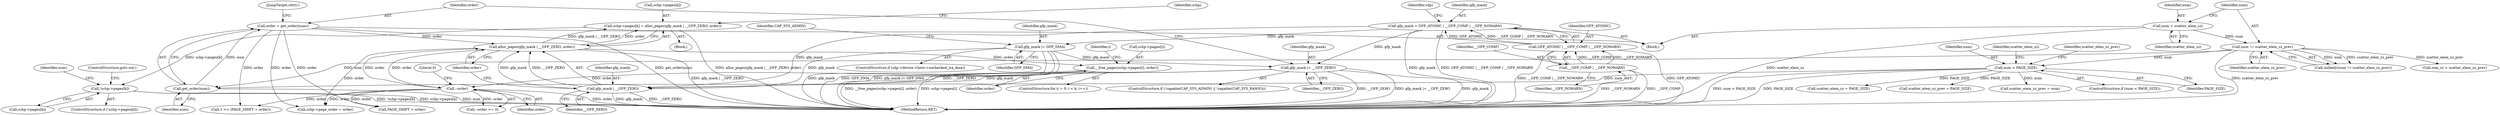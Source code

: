 digraph "0_linux_a45b599ad808c3c982fdcdc12b0b8611c2f92824@pointer" {
"1000287" [label="(Call,!schp->pages[k])"];
"1000275" [label="(Call,schp->pages[k] = alloc_pages(gfp_mask | __GFP_ZERO, order))"];
"1000281" [label="(Call,alloc_pages(gfp_mask | __GFP_ZERO, order))"];
"1000282" [label="(Call,gfp_mask | __GFP_ZERO)"];
"1000230" [label="(Call,gfp_mask |= __GFP_ZERO)"];
"1000134" [label="(Call,gfp_mask = GFP_ATOMIC | __GFP_COMP | __GFP_NOWARN)"];
"1000136" [label="(Call,GFP_ATOMIC | __GFP_COMP | __GFP_NOWARN)"];
"1000138" [label="(Call,__GFP_COMP | __GFP_NOWARN)"];
"1000219" [label="(Call,gfp_mask |= GFP_DMA)"];
"1000375" [label="(Call,--order)"];
"1000366" [label="(Call,__free_pages(schp->pages[i], order))"];
"1000233" [label="(Call,order = get_order(num))"];
"1000235" [label="(Call,get_order(num))"];
"1000192" [label="(Call,num != scatter_elem_sz_prev)"];
"1000187" [label="(Call,num = scatter_elem_sz)"];
"1000197" [label="(Call,num < PAGE_SIZE)"];
"1000189" [label="(Identifier,scatter_elem_sz)"];
"1000193" [label="(Identifier,num)"];
"1000234" [label="(Identifier,order)"];
"1000357" [label="(ControlStructure,for (i = 0; i < k; i++))"];
"1000191" [label="(Call,unlikely(num != scatter_elem_sz_prev))"];
"1000139" [label="(Identifier,__GFP_COMP)"];
"1000281" [label="(Call,alloc_pages(gfp_mask | __GFP_ZERO, order))"];
"1000230" [label="(Call,gfp_mask |= __GFP_ZERO)"];
"1000231" [label="(Identifier,gfp_mask)"];
"1000240" [label="(Call,1 << (PAGE_SHIFT + order))"];
"1000322" [label="(Call,schp->page_order = order)"];
"1000208" [label="(Call,scatter_elem_sz_prev = num)"];
"1000221" [label="(Identifier,GFP_DMA)"];
"1000192" [label="(Call,num != scatter_elem_sz_prev)"];
"1000276" [label="(Call,schp->pages[k])"];
"1000136" [label="(Call,GFP_ATOMIC | __GFP_COMP | __GFP_NOWARN)"];
"1000137" [label="(Identifier,GFP_ATOMIC)"];
"1000194" [label="(Identifier,scatter_elem_sz_prev)"];
"1000376" [label="(Identifier,order)"];
"1000377" [label="(Literal,0)"];
"1000365" [label="(Identifier,i)"];
"1000270" [label="(Call,rem_sz > scatter_elem_sz_prev)"];
"1000236" [label="(Identifier,num)"];
"1000222" [label="(ControlStructure,if (!capable(CAP_SYS_ADMIN) || !capable(CAP_SYS_RAWIO)))"];
"1000296" [label="(Identifier,num)"];
"1000282" [label="(Call,gfp_mask | __GFP_ZERO)"];
"1000196" [label="(ControlStructure,if (num < PAGE_SIZE))"];
"1000233" [label="(Call,order = get_order(num))"];
"1000366" [label="(Call,__free_pages(schp->pages[i], order))"];
"1000372" [label="(Identifier,order)"];
"1000199" [label="(Identifier,PAGE_SIZE)"];
"1000219" [label="(Call,gfp_mask |= GFP_DMA)"];
"1000232" [label="(Identifier,__GFP_ZERO)"];
"1000242" [label="(Call,PAGE_SHIFT + order)"];
"1000202" [label="(Identifier,scatter_elem_sz)"];
"1000275" [label="(Call,schp->pages[k] = alloc_pages(gfp_mask | __GFP_ZERO, order))"];
"1000187" [label="(Call,num = scatter_elem_sz)"];
"1000287" [label="(Call,!schp->pages[k])"];
"1000235" [label="(Call,get_order(num))"];
"1000211" [label="(ControlStructure,if (sdp->device->host->unchecked_isa_dma))"];
"1000226" [label="(Identifier,CAP_SYS_ADMIN)"];
"1000286" [label="(ControlStructure,if (!schp->pages[k]))"];
"1000283" [label="(Identifier,gfp_mask)"];
"1000143" [label="(Identifier,sdp)"];
"1000237" [label="(JumpTarget,retry:)"];
"1000188" [label="(Identifier,num)"];
"1000290" [label="(Identifier,schp)"];
"1000288" [label="(Call,schp->pages[k])"];
"1000382" [label="(MethodReturn,RET)"];
"1000220" [label="(Identifier,gfp_mask)"];
"1000209" [label="(Identifier,scatter_elem_sz_prev)"];
"1000375" [label="(Call,--order)"];
"1000284" [label="(Identifier,__GFP_ZERO)"];
"1000134" [label="(Call,gfp_mask = GFP_ATOMIC | __GFP_COMP | __GFP_NOWARN)"];
"1000374" [label="(Call,--order >= 0)"];
"1000293" [label="(ControlStructure,goto out;)"];
"1000197" [label="(Call,num < PAGE_SIZE)"];
"1000201" [label="(Call,scatter_elem_sz = PAGE_SIZE)"];
"1000135" [label="(Identifier,gfp_mask)"];
"1000204" [label="(Call,scatter_elem_sz_prev = PAGE_SIZE)"];
"1000110" [label="(Block,)"];
"1000198" [label="(Identifier,num)"];
"1000140" [label="(Identifier,__GFP_NOWARN)"];
"1000285" [label="(Identifier,order)"];
"1000138" [label="(Call,__GFP_COMP | __GFP_NOWARN)"];
"1000367" [label="(Call,schp->pages[i])"];
"1000266" [label="(Block,)"];
"1000287" -> "1000286"  [label="AST: "];
"1000287" -> "1000288"  [label="CFG: "];
"1000288" -> "1000287"  [label="AST: "];
"1000293" -> "1000287"  [label="CFG: "];
"1000296" -> "1000287"  [label="CFG: "];
"1000287" -> "1000382"  [label="DDG: !schp->pages[k]"];
"1000287" -> "1000382"  [label="DDG: schp->pages[k]"];
"1000275" -> "1000287"  [label="DDG: schp->pages[k]"];
"1000275" -> "1000266"  [label="AST: "];
"1000275" -> "1000281"  [label="CFG: "];
"1000276" -> "1000275"  [label="AST: "];
"1000281" -> "1000275"  [label="AST: "];
"1000290" -> "1000275"  [label="CFG: "];
"1000275" -> "1000382"  [label="DDG: alloc_pages(gfp_mask | __GFP_ZERO, order)"];
"1000281" -> "1000275"  [label="DDG: gfp_mask | __GFP_ZERO"];
"1000281" -> "1000275"  [label="DDG: order"];
"1000281" -> "1000285"  [label="CFG: "];
"1000282" -> "1000281"  [label="AST: "];
"1000285" -> "1000281"  [label="AST: "];
"1000281" -> "1000382"  [label="DDG: gfp_mask | __GFP_ZERO"];
"1000282" -> "1000281"  [label="DDG: gfp_mask"];
"1000282" -> "1000281"  [label="DDG: __GFP_ZERO"];
"1000375" -> "1000281"  [label="DDG: order"];
"1000233" -> "1000281"  [label="DDG: order"];
"1000281" -> "1000322"  [label="DDG: order"];
"1000281" -> "1000366"  [label="DDG: order"];
"1000281" -> "1000375"  [label="DDG: order"];
"1000282" -> "1000284"  [label="CFG: "];
"1000283" -> "1000282"  [label="AST: "];
"1000284" -> "1000282"  [label="AST: "];
"1000285" -> "1000282"  [label="CFG: "];
"1000282" -> "1000382"  [label="DDG: __GFP_ZERO"];
"1000282" -> "1000382"  [label="DDG: gfp_mask"];
"1000230" -> "1000282"  [label="DDG: gfp_mask"];
"1000230" -> "1000282"  [label="DDG: __GFP_ZERO"];
"1000134" -> "1000282"  [label="DDG: gfp_mask"];
"1000219" -> "1000282"  [label="DDG: gfp_mask"];
"1000230" -> "1000222"  [label="AST: "];
"1000230" -> "1000232"  [label="CFG: "];
"1000231" -> "1000230"  [label="AST: "];
"1000232" -> "1000230"  [label="AST: "];
"1000234" -> "1000230"  [label="CFG: "];
"1000230" -> "1000382"  [label="DDG: gfp_mask"];
"1000230" -> "1000382"  [label="DDG: __GFP_ZERO"];
"1000230" -> "1000382"  [label="DDG: gfp_mask |= __GFP_ZERO"];
"1000134" -> "1000230"  [label="DDG: gfp_mask"];
"1000219" -> "1000230"  [label="DDG: gfp_mask"];
"1000134" -> "1000110"  [label="AST: "];
"1000134" -> "1000136"  [label="CFG: "];
"1000135" -> "1000134"  [label="AST: "];
"1000136" -> "1000134"  [label="AST: "];
"1000143" -> "1000134"  [label="CFG: "];
"1000134" -> "1000382"  [label="DDG: gfp_mask"];
"1000134" -> "1000382"  [label="DDG: GFP_ATOMIC | __GFP_COMP | __GFP_NOWARN"];
"1000136" -> "1000134"  [label="DDG: GFP_ATOMIC"];
"1000136" -> "1000134"  [label="DDG: __GFP_COMP | __GFP_NOWARN"];
"1000134" -> "1000219"  [label="DDG: gfp_mask"];
"1000136" -> "1000138"  [label="CFG: "];
"1000137" -> "1000136"  [label="AST: "];
"1000138" -> "1000136"  [label="AST: "];
"1000136" -> "1000382"  [label="DDG: __GFP_COMP | __GFP_NOWARN"];
"1000136" -> "1000382"  [label="DDG: GFP_ATOMIC"];
"1000138" -> "1000136"  [label="DDG: __GFP_COMP"];
"1000138" -> "1000136"  [label="DDG: __GFP_NOWARN"];
"1000138" -> "1000140"  [label="CFG: "];
"1000139" -> "1000138"  [label="AST: "];
"1000140" -> "1000138"  [label="AST: "];
"1000138" -> "1000382"  [label="DDG: __GFP_COMP"];
"1000138" -> "1000382"  [label="DDG: __GFP_NOWARN"];
"1000219" -> "1000211"  [label="AST: "];
"1000219" -> "1000221"  [label="CFG: "];
"1000220" -> "1000219"  [label="AST: "];
"1000221" -> "1000219"  [label="AST: "];
"1000226" -> "1000219"  [label="CFG: "];
"1000219" -> "1000382"  [label="DDG: GFP_DMA"];
"1000219" -> "1000382"  [label="DDG: gfp_mask |= GFP_DMA"];
"1000219" -> "1000382"  [label="DDG: gfp_mask"];
"1000375" -> "1000374"  [label="AST: "];
"1000375" -> "1000376"  [label="CFG: "];
"1000376" -> "1000375"  [label="AST: "];
"1000377" -> "1000375"  [label="CFG: "];
"1000375" -> "1000382"  [label="DDG: order"];
"1000375" -> "1000240"  [label="DDG: order"];
"1000375" -> "1000242"  [label="DDG: order"];
"1000375" -> "1000322"  [label="DDG: order"];
"1000375" -> "1000374"  [label="DDG: order"];
"1000366" -> "1000375"  [label="DDG: order"];
"1000366" -> "1000357"  [label="AST: "];
"1000366" -> "1000372"  [label="CFG: "];
"1000367" -> "1000366"  [label="AST: "];
"1000372" -> "1000366"  [label="AST: "];
"1000365" -> "1000366"  [label="CFG: "];
"1000366" -> "1000382"  [label="DDG: schp->pages[i]"];
"1000366" -> "1000382"  [label="DDG: __free_pages(schp->pages[i], order)"];
"1000233" -> "1000110"  [label="AST: "];
"1000233" -> "1000235"  [label="CFG: "];
"1000234" -> "1000233"  [label="AST: "];
"1000235" -> "1000233"  [label="AST: "];
"1000237" -> "1000233"  [label="CFG: "];
"1000233" -> "1000382"  [label="DDG: get_order(num)"];
"1000235" -> "1000233"  [label="DDG: num"];
"1000233" -> "1000240"  [label="DDG: order"];
"1000233" -> "1000242"  [label="DDG: order"];
"1000233" -> "1000322"  [label="DDG: order"];
"1000235" -> "1000236"  [label="CFG: "];
"1000236" -> "1000235"  [label="AST: "];
"1000235" -> "1000382"  [label="DDG: num"];
"1000192" -> "1000235"  [label="DDG: num"];
"1000197" -> "1000235"  [label="DDG: num"];
"1000192" -> "1000191"  [label="AST: "];
"1000192" -> "1000194"  [label="CFG: "];
"1000193" -> "1000192"  [label="AST: "];
"1000194" -> "1000192"  [label="AST: "];
"1000191" -> "1000192"  [label="CFG: "];
"1000192" -> "1000382"  [label="DDG: scatter_elem_sz_prev"];
"1000192" -> "1000191"  [label="DDG: num"];
"1000192" -> "1000191"  [label="DDG: scatter_elem_sz_prev"];
"1000187" -> "1000192"  [label="DDG: num"];
"1000192" -> "1000197"  [label="DDG: num"];
"1000192" -> "1000270"  [label="DDG: scatter_elem_sz_prev"];
"1000187" -> "1000110"  [label="AST: "];
"1000187" -> "1000189"  [label="CFG: "];
"1000188" -> "1000187"  [label="AST: "];
"1000189" -> "1000187"  [label="AST: "];
"1000193" -> "1000187"  [label="CFG: "];
"1000187" -> "1000382"  [label="DDG: scatter_elem_sz"];
"1000197" -> "1000196"  [label="AST: "];
"1000197" -> "1000199"  [label="CFG: "];
"1000198" -> "1000197"  [label="AST: "];
"1000199" -> "1000197"  [label="AST: "];
"1000202" -> "1000197"  [label="CFG: "];
"1000209" -> "1000197"  [label="CFG: "];
"1000197" -> "1000382"  [label="DDG: num < PAGE_SIZE"];
"1000197" -> "1000382"  [label="DDG: PAGE_SIZE"];
"1000197" -> "1000201"  [label="DDG: PAGE_SIZE"];
"1000197" -> "1000204"  [label="DDG: PAGE_SIZE"];
"1000197" -> "1000208"  [label="DDG: num"];
}
